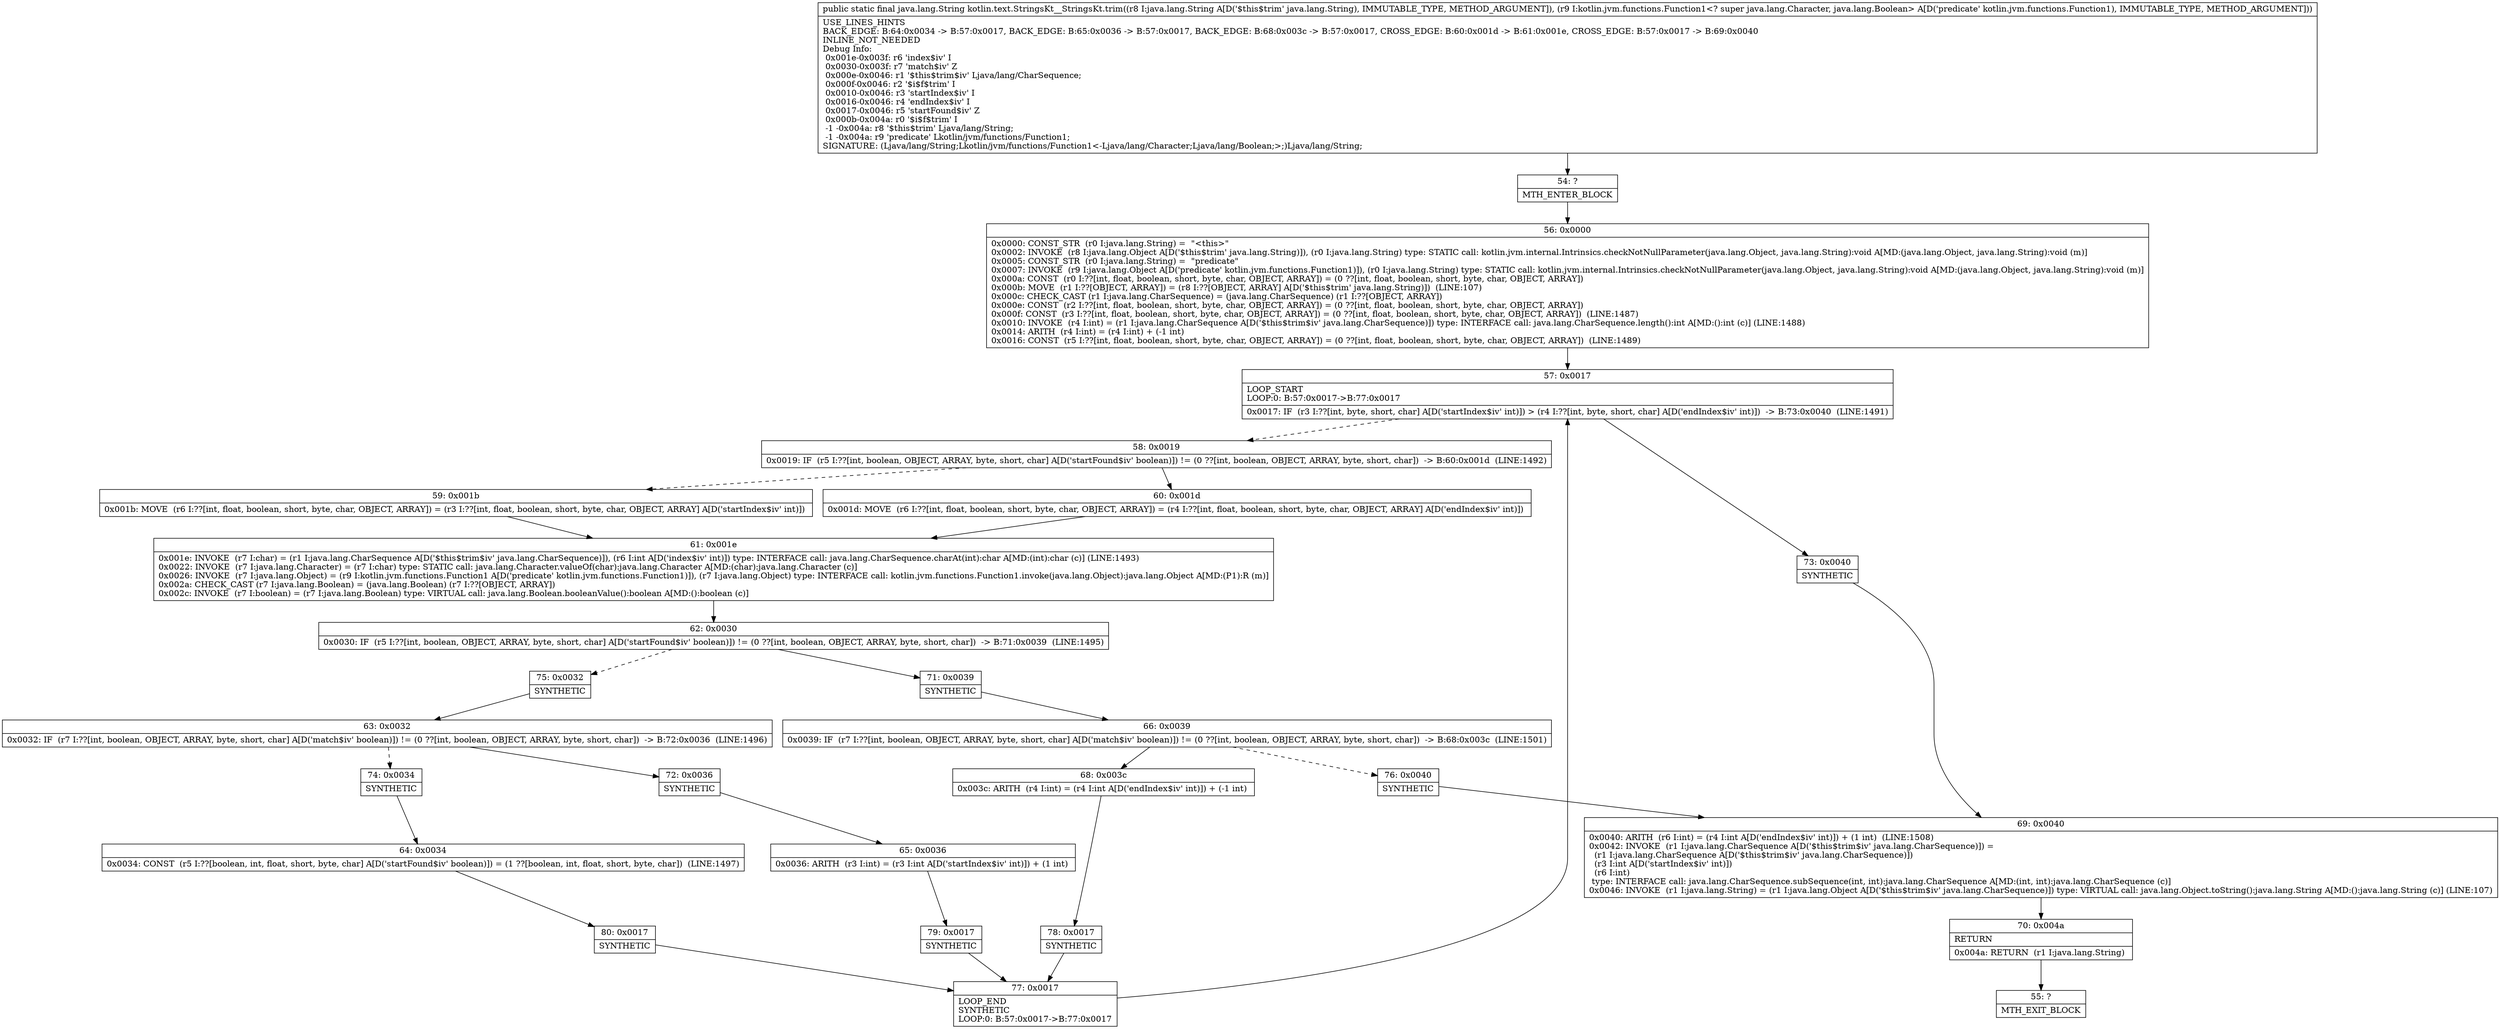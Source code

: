 digraph "CFG forkotlin.text.StringsKt__StringsKt.trim(Ljava\/lang\/String;Lkotlin\/jvm\/functions\/Function1;)Ljava\/lang\/String;" {
Node_54 [shape=record,label="{54\:\ ?|MTH_ENTER_BLOCK\l}"];
Node_56 [shape=record,label="{56\:\ 0x0000|0x0000: CONST_STR  (r0 I:java.lang.String) =  \"\<this\>\" \l0x0002: INVOKE  (r8 I:java.lang.Object A[D('$this$trim' java.lang.String)]), (r0 I:java.lang.String) type: STATIC call: kotlin.jvm.internal.Intrinsics.checkNotNullParameter(java.lang.Object, java.lang.String):void A[MD:(java.lang.Object, java.lang.String):void (m)]\l0x0005: CONST_STR  (r0 I:java.lang.String) =  \"predicate\" \l0x0007: INVOKE  (r9 I:java.lang.Object A[D('predicate' kotlin.jvm.functions.Function1)]), (r0 I:java.lang.String) type: STATIC call: kotlin.jvm.internal.Intrinsics.checkNotNullParameter(java.lang.Object, java.lang.String):void A[MD:(java.lang.Object, java.lang.String):void (m)]\l0x000a: CONST  (r0 I:??[int, float, boolean, short, byte, char, OBJECT, ARRAY]) = (0 ??[int, float, boolean, short, byte, char, OBJECT, ARRAY]) \l0x000b: MOVE  (r1 I:??[OBJECT, ARRAY]) = (r8 I:??[OBJECT, ARRAY] A[D('$this$trim' java.lang.String)])  (LINE:107)\l0x000c: CHECK_CAST (r1 I:java.lang.CharSequence) = (java.lang.CharSequence) (r1 I:??[OBJECT, ARRAY]) \l0x000e: CONST  (r2 I:??[int, float, boolean, short, byte, char, OBJECT, ARRAY]) = (0 ??[int, float, boolean, short, byte, char, OBJECT, ARRAY]) \l0x000f: CONST  (r3 I:??[int, float, boolean, short, byte, char, OBJECT, ARRAY]) = (0 ??[int, float, boolean, short, byte, char, OBJECT, ARRAY])  (LINE:1487)\l0x0010: INVOKE  (r4 I:int) = (r1 I:java.lang.CharSequence A[D('$this$trim$iv' java.lang.CharSequence)]) type: INTERFACE call: java.lang.CharSequence.length():int A[MD:():int (c)] (LINE:1488)\l0x0014: ARITH  (r4 I:int) = (r4 I:int) + (\-1 int) \l0x0016: CONST  (r5 I:??[int, float, boolean, short, byte, char, OBJECT, ARRAY]) = (0 ??[int, float, boolean, short, byte, char, OBJECT, ARRAY])  (LINE:1489)\l}"];
Node_57 [shape=record,label="{57\:\ 0x0017|LOOP_START\lLOOP:0: B:57:0x0017\-\>B:77:0x0017\l|0x0017: IF  (r3 I:??[int, byte, short, char] A[D('startIndex$iv' int)]) \> (r4 I:??[int, byte, short, char] A[D('endIndex$iv' int)])  \-\> B:73:0x0040  (LINE:1491)\l}"];
Node_58 [shape=record,label="{58\:\ 0x0019|0x0019: IF  (r5 I:??[int, boolean, OBJECT, ARRAY, byte, short, char] A[D('startFound$iv' boolean)]) != (0 ??[int, boolean, OBJECT, ARRAY, byte, short, char])  \-\> B:60:0x001d  (LINE:1492)\l}"];
Node_59 [shape=record,label="{59\:\ 0x001b|0x001b: MOVE  (r6 I:??[int, float, boolean, short, byte, char, OBJECT, ARRAY]) = (r3 I:??[int, float, boolean, short, byte, char, OBJECT, ARRAY] A[D('startIndex$iv' int)]) \l}"];
Node_61 [shape=record,label="{61\:\ 0x001e|0x001e: INVOKE  (r7 I:char) = (r1 I:java.lang.CharSequence A[D('$this$trim$iv' java.lang.CharSequence)]), (r6 I:int A[D('index$iv' int)]) type: INTERFACE call: java.lang.CharSequence.charAt(int):char A[MD:(int):char (c)] (LINE:1493)\l0x0022: INVOKE  (r7 I:java.lang.Character) = (r7 I:char) type: STATIC call: java.lang.Character.valueOf(char):java.lang.Character A[MD:(char):java.lang.Character (c)]\l0x0026: INVOKE  (r7 I:java.lang.Object) = (r9 I:kotlin.jvm.functions.Function1 A[D('predicate' kotlin.jvm.functions.Function1)]), (r7 I:java.lang.Object) type: INTERFACE call: kotlin.jvm.functions.Function1.invoke(java.lang.Object):java.lang.Object A[MD:(P1):R (m)]\l0x002a: CHECK_CAST (r7 I:java.lang.Boolean) = (java.lang.Boolean) (r7 I:??[OBJECT, ARRAY]) \l0x002c: INVOKE  (r7 I:boolean) = (r7 I:java.lang.Boolean) type: VIRTUAL call: java.lang.Boolean.booleanValue():boolean A[MD:():boolean (c)]\l}"];
Node_62 [shape=record,label="{62\:\ 0x0030|0x0030: IF  (r5 I:??[int, boolean, OBJECT, ARRAY, byte, short, char] A[D('startFound$iv' boolean)]) != (0 ??[int, boolean, OBJECT, ARRAY, byte, short, char])  \-\> B:71:0x0039  (LINE:1495)\l}"];
Node_71 [shape=record,label="{71\:\ 0x0039|SYNTHETIC\l}"];
Node_66 [shape=record,label="{66\:\ 0x0039|0x0039: IF  (r7 I:??[int, boolean, OBJECT, ARRAY, byte, short, char] A[D('match$iv' boolean)]) != (0 ??[int, boolean, OBJECT, ARRAY, byte, short, char])  \-\> B:68:0x003c  (LINE:1501)\l}"];
Node_68 [shape=record,label="{68\:\ 0x003c|0x003c: ARITH  (r4 I:int) = (r4 I:int A[D('endIndex$iv' int)]) + (\-1 int) \l}"];
Node_78 [shape=record,label="{78\:\ 0x0017|SYNTHETIC\l}"];
Node_77 [shape=record,label="{77\:\ 0x0017|LOOP_END\lSYNTHETIC\lLOOP:0: B:57:0x0017\-\>B:77:0x0017\l}"];
Node_76 [shape=record,label="{76\:\ 0x0040|SYNTHETIC\l}"];
Node_69 [shape=record,label="{69\:\ 0x0040|0x0040: ARITH  (r6 I:int) = (r4 I:int A[D('endIndex$iv' int)]) + (1 int)  (LINE:1508)\l0x0042: INVOKE  (r1 I:java.lang.CharSequence A[D('$this$trim$iv' java.lang.CharSequence)]) = \l  (r1 I:java.lang.CharSequence A[D('$this$trim$iv' java.lang.CharSequence)])\l  (r3 I:int A[D('startIndex$iv' int)])\l  (r6 I:int)\l type: INTERFACE call: java.lang.CharSequence.subSequence(int, int):java.lang.CharSequence A[MD:(int, int):java.lang.CharSequence (c)]\l0x0046: INVOKE  (r1 I:java.lang.String) = (r1 I:java.lang.Object A[D('$this$trim$iv' java.lang.CharSequence)]) type: VIRTUAL call: java.lang.Object.toString():java.lang.String A[MD:():java.lang.String (c)] (LINE:107)\l}"];
Node_70 [shape=record,label="{70\:\ 0x004a|RETURN\l|0x004a: RETURN  (r1 I:java.lang.String) \l}"];
Node_55 [shape=record,label="{55\:\ ?|MTH_EXIT_BLOCK\l}"];
Node_75 [shape=record,label="{75\:\ 0x0032|SYNTHETIC\l}"];
Node_63 [shape=record,label="{63\:\ 0x0032|0x0032: IF  (r7 I:??[int, boolean, OBJECT, ARRAY, byte, short, char] A[D('match$iv' boolean)]) != (0 ??[int, boolean, OBJECT, ARRAY, byte, short, char])  \-\> B:72:0x0036  (LINE:1496)\l}"];
Node_72 [shape=record,label="{72\:\ 0x0036|SYNTHETIC\l}"];
Node_65 [shape=record,label="{65\:\ 0x0036|0x0036: ARITH  (r3 I:int) = (r3 I:int A[D('startIndex$iv' int)]) + (1 int) \l}"];
Node_79 [shape=record,label="{79\:\ 0x0017|SYNTHETIC\l}"];
Node_74 [shape=record,label="{74\:\ 0x0034|SYNTHETIC\l}"];
Node_64 [shape=record,label="{64\:\ 0x0034|0x0034: CONST  (r5 I:??[boolean, int, float, short, byte, char] A[D('startFound$iv' boolean)]) = (1 ??[boolean, int, float, short, byte, char])  (LINE:1497)\l}"];
Node_80 [shape=record,label="{80\:\ 0x0017|SYNTHETIC\l}"];
Node_60 [shape=record,label="{60\:\ 0x001d|0x001d: MOVE  (r6 I:??[int, float, boolean, short, byte, char, OBJECT, ARRAY]) = (r4 I:??[int, float, boolean, short, byte, char, OBJECT, ARRAY] A[D('endIndex$iv' int)]) \l}"];
Node_73 [shape=record,label="{73\:\ 0x0040|SYNTHETIC\l}"];
MethodNode[shape=record,label="{public static final java.lang.String kotlin.text.StringsKt__StringsKt.trim((r8 I:java.lang.String A[D('$this$trim' java.lang.String), IMMUTABLE_TYPE, METHOD_ARGUMENT]), (r9 I:kotlin.jvm.functions.Function1\<? super java.lang.Character, java.lang.Boolean\> A[D('predicate' kotlin.jvm.functions.Function1), IMMUTABLE_TYPE, METHOD_ARGUMENT]))  | USE_LINES_HINTS\lBACK_EDGE: B:64:0x0034 \-\> B:57:0x0017, BACK_EDGE: B:65:0x0036 \-\> B:57:0x0017, BACK_EDGE: B:68:0x003c \-\> B:57:0x0017, CROSS_EDGE: B:60:0x001d \-\> B:61:0x001e, CROSS_EDGE: B:57:0x0017 \-\> B:69:0x0040\lINLINE_NOT_NEEDED\lDebug Info:\l  0x001e\-0x003f: r6 'index$iv' I\l  0x0030\-0x003f: r7 'match$iv' Z\l  0x000e\-0x0046: r1 '$this$trim$iv' Ljava\/lang\/CharSequence;\l  0x000f\-0x0046: r2 '$i$f$trim' I\l  0x0010\-0x0046: r3 'startIndex$iv' I\l  0x0016\-0x0046: r4 'endIndex$iv' I\l  0x0017\-0x0046: r5 'startFound$iv' Z\l  0x000b\-0x004a: r0 '$i$f$trim' I\l  \-1 \-0x004a: r8 '$this$trim' Ljava\/lang\/String;\l  \-1 \-0x004a: r9 'predicate' Lkotlin\/jvm\/functions\/Function1;\lSIGNATURE: (Ljava\/lang\/String;Lkotlin\/jvm\/functions\/Function1\<\-Ljava\/lang\/Character;Ljava\/lang\/Boolean;\>;)Ljava\/lang\/String;\l}"];
MethodNode -> Node_54;Node_54 -> Node_56;
Node_56 -> Node_57;
Node_57 -> Node_58[style=dashed];
Node_57 -> Node_73;
Node_58 -> Node_59[style=dashed];
Node_58 -> Node_60;
Node_59 -> Node_61;
Node_61 -> Node_62;
Node_62 -> Node_71;
Node_62 -> Node_75[style=dashed];
Node_71 -> Node_66;
Node_66 -> Node_68;
Node_66 -> Node_76[style=dashed];
Node_68 -> Node_78;
Node_78 -> Node_77;
Node_77 -> Node_57;
Node_76 -> Node_69;
Node_69 -> Node_70;
Node_70 -> Node_55;
Node_75 -> Node_63;
Node_63 -> Node_72;
Node_63 -> Node_74[style=dashed];
Node_72 -> Node_65;
Node_65 -> Node_79;
Node_79 -> Node_77;
Node_74 -> Node_64;
Node_64 -> Node_80;
Node_80 -> Node_77;
Node_60 -> Node_61;
Node_73 -> Node_69;
}

